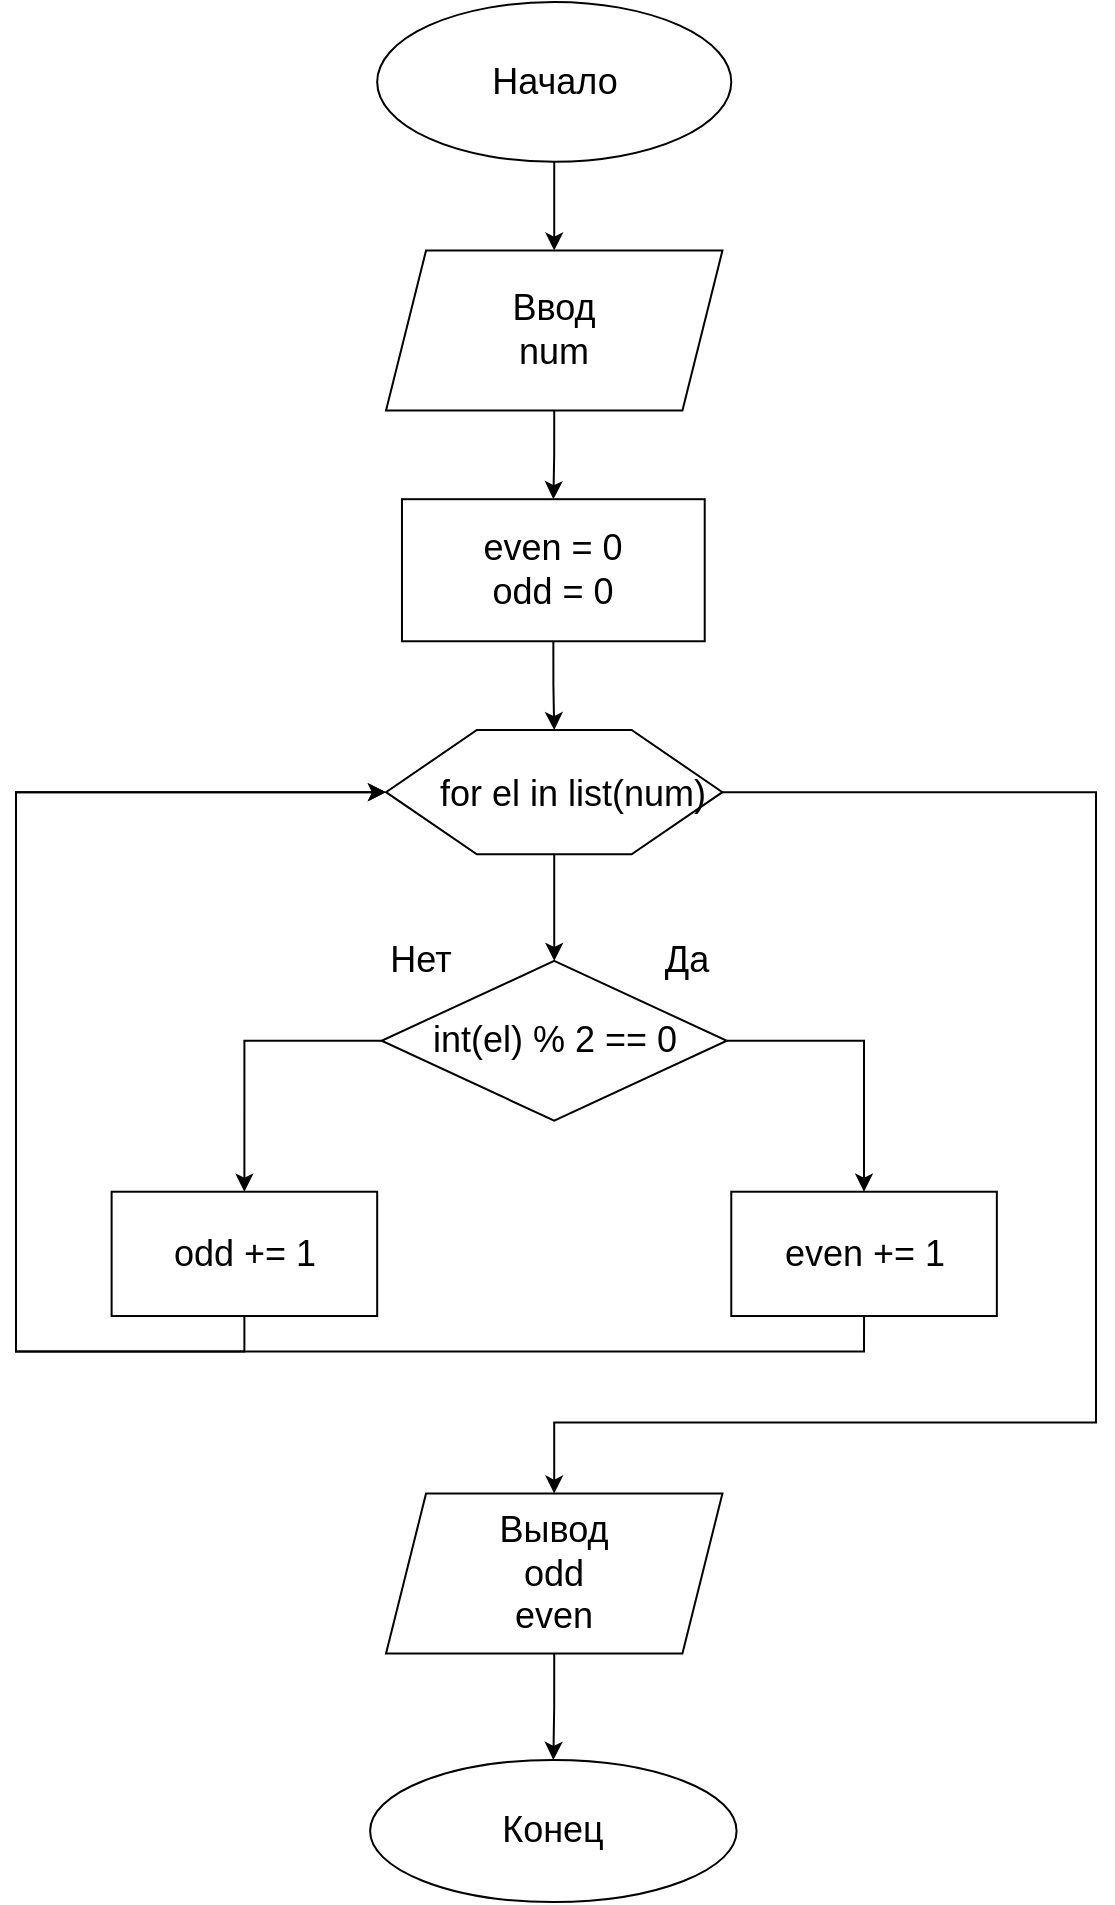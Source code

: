 <mxfile version="17.1.2" type="device" pages="4"><diagram id="AChB61dV_aTv-Uozdjk4" name="task_1"><mxGraphModel dx="2556" dy="1150" grid="1" gridSize="10" guides="1" tooltips="1" connect="1" arrows="1" fold="1" page="1" pageScale="1" pageWidth="827" pageHeight="1169" math="0" shadow="0"><root><mxCell id="0"/><mxCell id="1" parent="0"/><mxCell id="TNtfGhq_w6x1o24wSh0L-23" value="" style="group" vertex="1" connectable="0" parent="1"><mxGeometry x="144" y="110" width="540" height="950" as="geometry"/></mxCell><mxCell id="rOyZtIAmrh1_vjXZN1bF-1" value="&lt;font style=&quot;font-size: 18px&quot;&gt;Начало&lt;/font&gt;" style="ellipse;whiteSpace=wrap;html=1;" parent="TNtfGhq_w6x1o24wSh0L-23" vertex="1"><mxGeometry x="180.59" width="177.049" height="79.907" as="geometry"/></mxCell><mxCell id="rOyZtIAmrh1_vjXZN1bF-2" value="Ввод&lt;br&gt;num" style="shape=parallelogram;perimeter=parallelogramPerimeter;whiteSpace=wrap;html=1;fixedSize=1;fontSize=18;" parent="TNtfGhq_w6x1o24wSh0L-23" vertex="1"><mxGeometry x="185.016" y="124.299" width="168.197" height="79.907" as="geometry"/></mxCell><mxCell id="rOyZtIAmrh1_vjXZN1bF-3" style="edgeStyle=orthogonalEdgeStyle;rounded=0;orthogonalLoop=1;jettySize=auto;html=1;exitX=0.5;exitY=1;exitDx=0;exitDy=0;entryX=0.5;entryY=0;entryDx=0;entryDy=0;" parent="TNtfGhq_w6x1o24wSh0L-23" source="rOyZtIAmrh1_vjXZN1bF-1" target="rOyZtIAmrh1_vjXZN1bF-2" edge="1"><mxGeometry relative="1" as="geometry"/></mxCell><mxCell id="rOyZtIAmrh1_vjXZN1bF-5" value="even = 0&lt;br&gt;odd = 0" style="rounded=0;whiteSpace=wrap;html=1;fontSize=18;" parent="TNtfGhq_w6x1o24wSh0L-23" vertex="1"><mxGeometry x="192.984" y="248.598" width="151.377" height="71.028" as="geometry"/></mxCell><mxCell id="rOyZtIAmrh1_vjXZN1bF-6" style="edgeStyle=orthogonalEdgeStyle;rounded=0;orthogonalLoop=1;jettySize=auto;html=1;exitX=0.5;exitY=1;exitDx=0;exitDy=0;" parent="TNtfGhq_w6x1o24wSh0L-23" source="rOyZtIAmrh1_vjXZN1bF-2" target="rOyZtIAmrh1_vjXZN1bF-5" edge="1"><mxGeometry relative="1" as="geometry"/></mxCell><mxCell id="rOyZtIAmrh1_vjXZN1bF-16" value="" style="group" parent="TNtfGhq_w6x1o24wSh0L-23" vertex="1" connectable="0"><mxGeometry x="185.016" y="364.019" width="168.197" height="62.15" as="geometry"/></mxCell><mxCell id="rOyZtIAmrh1_vjXZN1bF-14" value="" style="verticalLabelPosition=bottom;verticalAlign=top;html=1;shape=hexagon;perimeter=hexagonPerimeter2;arcSize=6;size=0.27;" parent="rOyZtIAmrh1_vjXZN1bF-16" vertex="1"><mxGeometry width="168.197" height="62.15" as="geometry"/></mxCell><mxCell id="rOyZtIAmrh1_vjXZN1bF-15" value="&lt;font style=&quot;font-size: 18px&quot;&gt;for el in list(num)&lt;/font&gt;" style="text;html=1;align=center;verticalAlign=middle;resizable=0;points=[];autosize=1;strokeColor=none;fillColor=none;" parent="rOyZtIAmrh1_vjXZN1bF-16" vertex="1"><mxGeometry x="17.705" y="22.196" width="150" height="20" as="geometry"/></mxCell><mxCell id="TNtfGhq_w6x1o24wSh0L-4" style="edgeStyle=orthogonalEdgeStyle;rounded=0;orthogonalLoop=1;jettySize=auto;html=1;exitX=0.5;exitY=1;exitDx=0;exitDy=0;" edge="1" parent="TNtfGhq_w6x1o24wSh0L-23" source="rOyZtIAmrh1_vjXZN1bF-5" target="rOyZtIAmrh1_vjXZN1bF-14"><mxGeometry relative="1" as="geometry"/></mxCell><mxCell id="TNtfGhq_w6x1o24wSh0L-5" value="" style="group" vertex="1" connectable="0" parent="TNtfGhq_w6x1o24wSh0L-23"><mxGeometry x="176.164" y="461.682" width="185.902" height="97.664" as="geometry"/></mxCell><mxCell id="TNtfGhq_w6x1o24wSh0L-6" value="int(el) % 2 == 0" style="rhombus;whiteSpace=wrap;html=1;fontSize=18;" vertex="1" parent="TNtfGhq_w6x1o24wSh0L-5"><mxGeometry x="6.639" y="17.757" width="172.623" height="79.907" as="geometry"/></mxCell><mxCell id="TNtfGhq_w6x1o24wSh0L-7" value="Нет&lt;span style=&quot;color: rgba(0 , 0 , 0 , 0) ; font-family: monospace ; font-size: 0px&quot;&gt;%3CmxGraphModel%3E%3Croot%3E%3CmxCell%20id%3D%220%22%2F%3E%3CmxCell%20id%3D%221%22%20parent%3D%220%22%2F%3E%3CmxCell%20id%3D%222%22%20value%3D%22%D0%92%D1%8B%D0%B2%D0%BE%D0%B4%26lt%3Bbr%26gt%3Bc%22%20style%3D%22shape%3Dparallelogram%3Bperimeter%3DparallelogramPerimeter%3BwhiteSpace%3Dwrap%3Bhtml%3D1%3BfixedSize%3D1%3BfontSize%3D18%3B%22%20vertex%3D%221%22%20parent%3D%221%22%3E%3CmxGeometry%20x%3D%2260%22%20y%3D%22680%22%20width%3D%22170%22%20height%3D%2270%22%20as%3D%22geometry%22%2F%3E%3C%2FmxCell%3E%3C%2Froot%3E%3C%2FmxGraphModel%3E&lt;/span&gt;" style="text;html=1;strokeColor=none;fillColor=none;align=center;verticalAlign=middle;whiteSpace=wrap;rounded=0;fontSize=18;" vertex="1" parent="TNtfGhq_w6x1o24wSh0L-5"><mxGeometry y="4.439" width="53.115" height="26.636" as="geometry"/></mxCell><mxCell id="TNtfGhq_w6x1o24wSh0L-8" value="Да" style="text;html=1;strokeColor=none;fillColor=none;align=center;verticalAlign=middle;whiteSpace=wrap;rounded=0;fontSize=18;" vertex="1" parent="TNtfGhq_w6x1o24wSh0L-5"><mxGeometry x="132.787" width="53.115" height="35.514" as="geometry"/></mxCell><mxCell id="TNtfGhq_w6x1o24wSh0L-9" style="edgeStyle=orthogonalEdgeStyle;rounded=0;orthogonalLoop=1;jettySize=auto;html=1;exitX=0.5;exitY=1;exitDx=0;exitDy=0;entryX=0.5;entryY=0;entryDx=0;entryDy=0;" edge="1" parent="TNtfGhq_w6x1o24wSh0L-23" source="rOyZtIAmrh1_vjXZN1bF-14" target="TNtfGhq_w6x1o24wSh0L-6"><mxGeometry relative="1" as="geometry"/></mxCell><mxCell id="TNtfGhq_w6x1o24wSh0L-14" style="edgeStyle=orthogonalEdgeStyle;rounded=0;orthogonalLoop=1;jettySize=auto;html=1;exitX=0.5;exitY=1;exitDx=0;exitDy=0;entryX=0;entryY=0.5;entryDx=0;entryDy=0;" edge="1" parent="TNtfGhq_w6x1o24wSh0L-23" source="TNtfGhq_w6x1o24wSh0L-10" target="rOyZtIAmrh1_vjXZN1bF-14"><mxGeometry relative="1" as="geometry"><Array as="points"><mxPoint x="114.197" y="674.766"/><mxPoint y="674.766"/><mxPoint y="395.093"/></Array></mxGeometry></mxCell><mxCell id="TNtfGhq_w6x1o24wSh0L-10" value="odd += 1" style="rounded=0;whiteSpace=wrap;html=1;fontSize=18;" vertex="1" parent="TNtfGhq_w6x1o24wSh0L-23"><mxGeometry x="47.803" y="594.86" width="132.787" height="62.15" as="geometry"/></mxCell><mxCell id="TNtfGhq_w6x1o24wSh0L-15" style="edgeStyle=orthogonalEdgeStyle;rounded=0;orthogonalLoop=1;jettySize=auto;html=1;exitX=0.5;exitY=1;exitDx=0;exitDy=0;entryX=0;entryY=0.5;entryDx=0;entryDy=0;" edge="1" parent="TNtfGhq_w6x1o24wSh0L-23" source="TNtfGhq_w6x1o24wSh0L-11" target="rOyZtIAmrh1_vjXZN1bF-14"><mxGeometry relative="1" as="geometry"><Array as="points"><mxPoint x="424.033" y="674.766"/><mxPoint y="674.766"/><mxPoint y="395.093"/></Array></mxGeometry></mxCell><mxCell id="TNtfGhq_w6x1o24wSh0L-11" value="even += 1" style="rounded=0;whiteSpace=wrap;html=1;fontSize=18;" vertex="1" parent="TNtfGhq_w6x1o24wSh0L-23"><mxGeometry x="357.639" y="594.86" width="132.787" height="62.15" as="geometry"/></mxCell><mxCell id="TNtfGhq_w6x1o24wSh0L-12" style="edgeStyle=orthogonalEdgeStyle;rounded=0;orthogonalLoop=1;jettySize=auto;html=1;exitX=0;exitY=0.5;exitDx=0;exitDy=0;entryX=0.5;entryY=0;entryDx=0;entryDy=0;" edge="1" parent="TNtfGhq_w6x1o24wSh0L-23" source="TNtfGhq_w6x1o24wSh0L-6" target="TNtfGhq_w6x1o24wSh0L-10"><mxGeometry relative="1" as="geometry"/></mxCell><mxCell id="TNtfGhq_w6x1o24wSh0L-13" style="edgeStyle=orthogonalEdgeStyle;rounded=0;orthogonalLoop=1;jettySize=auto;html=1;exitX=1;exitY=0.5;exitDx=0;exitDy=0;" edge="1" parent="TNtfGhq_w6x1o24wSh0L-23" source="TNtfGhq_w6x1o24wSh0L-6" target="TNtfGhq_w6x1o24wSh0L-11"><mxGeometry relative="1" as="geometry"/></mxCell><mxCell id="TNtfGhq_w6x1o24wSh0L-17" value="Вывод&lt;br&gt;odd&lt;br&gt;even" style="shape=parallelogram;perimeter=parallelogramPerimeter;whiteSpace=wrap;html=1;fixedSize=1;fontSize=18;" vertex="1" parent="TNtfGhq_w6x1o24wSh0L-23"><mxGeometry x="185.016" y="745.794" width="168.197" height="79.907" as="geometry"/></mxCell><mxCell id="TNtfGhq_w6x1o24wSh0L-19" value="&lt;font style=&quot;font-size: 18px&quot;&gt;Конец&lt;/font&gt;" style="ellipse;whiteSpace=wrap;html=1;" vertex="1" parent="TNtfGhq_w6x1o24wSh0L-23"><mxGeometry x="177.049" y="878.972" width="183.246" height="71.028" as="geometry"/></mxCell><mxCell id="TNtfGhq_w6x1o24wSh0L-20" style="edgeStyle=orthogonalEdgeStyle;rounded=0;orthogonalLoop=1;jettySize=auto;html=1;exitX=0.5;exitY=1;exitDx=0;exitDy=0;entryX=0.5;entryY=0;entryDx=0;entryDy=0;" edge="1" parent="TNtfGhq_w6x1o24wSh0L-23" source="TNtfGhq_w6x1o24wSh0L-17" target="TNtfGhq_w6x1o24wSh0L-19"><mxGeometry relative="1" as="geometry"/></mxCell><mxCell id="TNtfGhq_w6x1o24wSh0L-21" style="edgeStyle=orthogonalEdgeStyle;rounded=0;orthogonalLoop=1;jettySize=auto;html=1;exitX=1;exitY=0.5;exitDx=0;exitDy=0;entryX=0.5;entryY=0;entryDx=0;entryDy=0;" edge="1" parent="TNtfGhq_w6x1o24wSh0L-23" source="rOyZtIAmrh1_vjXZN1bF-14" target="TNtfGhq_w6x1o24wSh0L-17"><mxGeometry relative="1" as="geometry"><Array as="points"><mxPoint x="540" y="395.093"/><mxPoint x="540" y="710.28"/><mxPoint x="269.115" y="710.28"/></Array></mxGeometry></mxCell></root></mxGraphModel></diagram><diagram id="6u9fSCCicVTjGv1c0orG" name="task_2"><mxGraphModel dx="2556" dy="1150" grid="1" gridSize="10" guides="1" tooltips="1" connect="1" arrows="1" fold="1" page="1" pageScale="1" pageWidth="827" pageHeight="1169" math="0" shadow="0"><root><mxCell id="iqdluov1Ofh0C7A2DJ1r-0"/><mxCell id="iqdluov1Ofh0C7A2DJ1r-1" parent="iqdluov1Ofh0C7A2DJ1r-0"/><mxCell id="xOtOqbkAYkVxFPzdSw4Q-11" value="" style="group" vertex="1" connectable="0" parent="iqdluov1Ofh0C7A2DJ1r-1"><mxGeometry x="214" y="230" width="400" height="710" as="geometry"/></mxCell><mxCell id="xOtOqbkAYkVxFPzdSw4Q-0" value="&lt;font style=&quot;font-size: 18px&quot;&gt;Начало&lt;/font&gt;" style="ellipse;whiteSpace=wrap;html=1;" vertex="1" parent="xOtOqbkAYkVxFPzdSw4Q-11"><mxGeometry x="90.256" width="216.41" height="84.891" as="geometry"/></mxCell><mxCell id="xOtOqbkAYkVxFPzdSw4Q-1" value="Ввод&lt;br&gt;num" style="shape=parallelogram;perimeter=parallelogramPerimeter;whiteSpace=wrap;html=1;fixedSize=1;fontSize=18;" vertex="1" parent="xOtOqbkAYkVxFPzdSw4Q-11"><mxGeometry x="101.538" y="123.478" width="194.872" height="69.457" as="geometry"/></mxCell><mxCell id="xOtOqbkAYkVxFPzdSw4Q-6" style="edgeStyle=orthogonalEdgeStyle;rounded=0;orthogonalLoop=1;jettySize=auto;html=1;exitX=0.5;exitY=1;exitDx=0;exitDy=0;" edge="1" parent="xOtOqbkAYkVxFPzdSw4Q-11" source="xOtOqbkAYkVxFPzdSw4Q-0" target="xOtOqbkAYkVxFPzdSw4Q-1"><mxGeometry relative="1" as="geometry"/></mxCell><mxCell id="xOtOqbkAYkVxFPzdSw4Q-2" value="count = len(num)&lt;br&gt;new_num = []&lt;br&gt;a = -1" style="rounded=0;whiteSpace=wrap;html=1;fontSize=18;" vertex="1" parent="xOtOqbkAYkVxFPzdSw4Q-11"><mxGeometry x="96.41" y="231.522" width="205.128" height="77.174" as="geometry"/></mxCell><mxCell id="xOtOqbkAYkVxFPzdSw4Q-5" style="edgeStyle=orthogonalEdgeStyle;rounded=0;orthogonalLoop=1;jettySize=auto;html=1;exitX=0.5;exitY=1;exitDx=0;exitDy=0;entryX=0.5;entryY=0;entryDx=0;entryDy=0;" edge="1" parent="xOtOqbkAYkVxFPzdSw4Q-11" source="xOtOqbkAYkVxFPzdSw4Q-1" target="xOtOqbkAYkVxFPzdSw4Q-2"><mxGeometry relative="1" as="geometry"/></mxCell><mxCell id="7VafWEc1Dt3UO0B7AQ8d-0" style="edgeStyle=orthogonalEdgeStyle;rounded=0;orthogonalLoop=1;jettySize=auto;html=1;exitX=0.5;exitY=1;exitDx=0;exitDy=0;fontSize=18;" edge="1" parent="xOtOqbkAYkVxFPzdSw4Q-11" source="xOtOqbkAYkVxFPzdSw4Q-3" target="xOtOqbkAYkVxFPzdSw4Q-7"><mxGeometry relative="1" as="geometry"/></mxCell><mxCell id="xOtOqbkAYkVxFPzdSw4Q-3" value="&lt;font size=&quot;3&quot;&gt;while abs(a) &amp;lt;= len(num)&lt;/font&gt;" style="rhombus;whiteSpace=wrap;html=1;" vertex="1" parent="xOtOqbkAYkVxFPzdSw4Q-11"><mxGeometry x="63.21" y="347.283" width="271.538" height="92.609" as="geometry"/></mxCell><mxCell id="xOtOqbkAYkVxFPzdSw4Q-4" style="edgeStyle=orthogonalEdgeStyle;rounded=0;orthogonalLoop=1;jettySize=auto;html=1;exitX=0.5;exitY=1;exitDx=0;exitDy=0;" edge="1" parent="xOtOqbkAYkVxFPzdSw4Q-11" source="xOtOqbkAYkVxFPzdSw4Q-2" target="xOtOqbkAYkVxFPzdSw4Q-3"><mxGeometry relative="1" as="geometry"/></mxCell><mxCell id="xOtOqbkAYkVxFPzdSw4Q-8" style="edgeStyle=orthogonalEdgeStyle;rounded=0;orthogonalLoop=1;jettySize=auto;html=1;exitX=0;exitY=0.5;exitDx=0;exitDy=0;entryX=0;entryY=0.5;entryDx=0;entryDy=0;fontSize=18;" edge="1" parent="xOtOqbkAYkVxFPzdSw4Q-11" source="xOtOqbkAYkVxFPzdSw4Q-7" target="xOtOqbkAYkVxFPzdSw4Q-3"><mxGeometry relative="1" as="geometry"><Array as="points"><mxPoint y="517.065"/><mxPoint y="393.587"/></Array></mxGeometry></mxCell><mxCell id="xOtOqbkAYkVxFPzdSw4Q-7" value="new_num.append(num[a])&lt;br&gt;a -= 1" style="rounded=0;whiteSpace=wrap;html=1;fontSize=18;" vertex="1" parent="xOtOqbkAYkVxFPzdSw4Q-11"><mxGeometry x="83.077" y="478.478" width="231.795" height="77.174" as="geometry"/></mxCell><mxCell id="xOtOqbkAYkVxFPzdSw4Q-9" value="Вывод&lt;br&gt;''.join(new_num)" style="shape=parallelogram;perimeter=parallelogramPerimeter;whiteSpace=wrap;html=1;fixedSize=1;fontSize=18;" vertex="1" parent="xOtOqbkAYkVxFPzdSw4Q-11"><mxGeometry x="101.538" y="640.543" width="194.872" height="69.457" as="geometry"/></mxCell><mxCell id="xOtOqbkAYkVxFPzdSw4Q-10" style="edgeStyle=orthogonalEdgeStyle;rounded=0;orthogonalLoop=1;jettySize=auto;html=1;exitX=1;exitY=0.5;exitDx=0;exitDy=0;fontSize=18;" edge="1" parent="xOtOqbkAYkVxFPzdSw4Q-11" source="xOtOqbkAYkVxFPzdSw4Q-3" target="xOtOqbkAYkVxFPzdSw4Q-9"><mxGeometry relative="1" as="geometry"><Array as="points"><mxPoint x="400" y="393.587"/><mxPoint x="400" y="586.522"/><mxPoint x="198.974" y="586.522"/></Array></mxGeometry></mxCell></root></mxGraphModel></diagram><diagram id="wIqwPZn19e3DxyqeXsO_" name="task_3"><mxGraphModel dx="2556" dy="1150" grid="1" gridSize="10" guides="1" tooltips="1" connect="1" arrows="1" fold="1" page="1" pageScale="1" pageWidth="827" pageHeight="1169" math="0" shadow="0"><root><mxCell id="S6gFAy8ztYzZXBUVw-9r-0"/><mxCell id="S6gFAy8ztYzZXBUVw-9r-1" parent="S6gFAy8ztYzZXBUVw-9r-0"/><mxCell id="5fqiyAfKb2Km4SkSB_No-50" value="" style="group" vertex="1" connectable="0" parent="S6gFAy8ztYzZXBUVw-9r-1"><mxGeometry x="149" y="80" width="530" height="1010" as="geometry"/></mxCell><mxCell id="5fqiyAfKb2Km4SkSB_No-38" value="" style="group" vertex="1" connectable="0" parent="5fqiyAfKb2Km4SkSB_No-50"><mxGeometry x="48.508" width="480" height="792.328" as="geometry"/></mxCell><mxCell id="5fqiyAfKb2Km4SkSB_No-0" value="&lt;font style=&quot;font-size: 18px&quot;&gt;Начало&lt;/font&gt;" style="ellipse;whiteSpace=wrap;html=1;fontSize=18;" vertex="1" parent="5fqiyAfKb2Km4SkSB_No-38"><mxGeometry x="169.418" width="140.833" height="51.355" as="geometry"/></mxCell><mxCell id="5fqiyAfKb2Km4SkSB_No-2" value="&lt;font style=&quot;font-size: 14px&quot;&gt;num = randint(0, 100)&lt;br&gt;count = 10&lt;/font&gt;" style="rounded=0;whiteSpace=wrap;html=1;fontSize=18;" vertex="1" parent="5fqiyAfKb2Km4SkSB_No-38"><mxGeometry x="170.115" y="73.364" width="139.438" height="73.364" as="geometry"/></mxCell><mxCell id="5fqiyAfKb2Km4SkSB_No-3" style="edgeStyle=orthogonalEdgeStyle;rounded=0;orthogonalLoop=1;jettySize=auto;html=1;exitX=0.5;exitY=1;exitDx=0;exitDy=0;fontSize=18;" edge="1" parent="5fqiyAfKb2Km4SkSB_No-38" source="5fqiyAfKb2Km4SkSB_No-0" target="5fqiyAfKb2Km4SkSB_No-2"><mxGeometry relative="1" as="geometry"/></mxCell><mxCell id="5fqiyAfKb2Km4SkSB_No-4" value="&lt;font style=&quot;font-size: 14px&quot;&gt;while count != 0&lt;/font&gt;" style="rhombus;whiteSpace=wrap;html=1;fontSize=18;" vertex="1" parent="5fqiyAfKb2Km4SkSB_No-38"><mxGeometry x="172.206" y="168.736" width="135.255" height="73.364" as="geometry"/></mxCell><mxCell id="5fqiyAfKb2Km4SkSB_No-16" style="edgeStyle=orthogonalEdgeStyle;rounded=0;orthogonalLoop=1;jettySize=auto;html=1;exitX=0.5;exitY=1;exitDx=0;exitDy=0;fontSize=18;" edge="1" parent="5fqiyAfKb2Km4SkSB_No-38" source="5fqiyAfKb2Km4SkSB_No-2" target="5fqiyAfKb2Km4SkSB_No-4"><mxGeometry relative="1" as="geometry"/></mxCell><mxCell id="5fqiyAfKb2Km4SkSB_No-5" value="&lt;font style=&quot;font-size: 14px&quot;&gt;Ввод&lt;br&gt;guess&lt;/font&gt;" style="shape=parallelogram;perimeter=parallelogramPerimeter;whiteSpace=wrap;html=1;fixedSize=1;fontSize=18;" vertex="1" parent="5fqiyAfKb2Km4SkSB_No-38"><mxGeometry x="173.601" y="271.446" width="132.466" height="66.027" as="geometry"/></mxCell><mxCell id="5fqiyAfKb2Km4SkSB_No-17" style="edgeStyle=orthogonalEdgeStyle;rounded=0;orthogonalLoop=1;jettySize=auto;html=1;exitX=0.5;exitY=1;exitDx=0;exitDy=0;entryX=0.5;entryY=0;entryDx=0;entryDy=0;fontSize=18;" edge="1" parent="5fqiyAfKb2Km4SkSB_No-38" source="5fqiyAfKb2Km4SkSB_No-4" target="5fqiyAfKb2Km4SkSB_No-5"><mxGeometry relative="1" as="geometry"/></mxCell><mxCell id="5fqiyAfKb2Km4SkSB_No-6" value="" style="group;fontSize=18;" vertex="1" connectable="0" parent="5fqiyAfKb2Km4SkSB_No-38"><mxGeometry x="306.067" y="322.8" width="146.41" height="73.364" as="geometry"/></mxCell><mxCell id="5fqiyAfKb2Km4SkSB_No-7" value="&lt;font style=&quot;font-size: 14px&quot;&gt;guess &amp;gt; num&lt;/font&gt;" style="rhombus;whiteSpace=wrap;html=1;fontSize=18;" vertex="1" parent="5fqiyAfKb2Km4SkSB_No-6"><mxGeometry x="10.458" y="14.673" width="125.495" height="58.691" as="geometry"/></mxCell><mxCell id="5fqiyAfKb2Km4SkSB_No-8" value="Нет&lt;span style=&quot;color: rgba(0 , 0 , 0 , 0) ; font-family: monospace ; font-size: 0px&quot;&gt;%3CmxGraphModel%3E%3Croot%3E%3CmxCell%20id%3D%220%22%2F%3E%3CmxCell%20id%3D%221%22%20parent%3D%220%22%2F%3E%3CmxCell%20id%3D%222%22%20value%3D%22%D0%92%D1%8B%D0%B2%D0%BE%D0%B4%26lt%3Bbr%26gt%3Bc%22%20style%3D%22shape%3Dparallelogram%3Bperimeter%3DparallelogramPerimeter%3BwhiteSpace%3Dwrap%3Bhtml%3D1%3BfixedSize%3D1%3BfontSize%3D18%3B%22%20vertex%3D%221%22%20parent%3D%221%22%3E%3CmxGeometry%20x%3D%2260%22%20y%3D%22680%22%20width%3D%22170%22%20height%3D%2270%22%20as%3D%22geometry%22%2F%3E%3C%2FmxCell%3E%3C%2Froot%3E%3C%2FmxGraphModel%3E&lt;/span&gt;" style="text;html=1;strokeColor=none;fillColor=none;align=center;verticalAlign=middle;whiteSpace=wrap;rounded=0;fontSize=18;" vertex="1" parent="5fqiyAfKb2Km4SkSB_No-6"><mxGeometry y="3.668" width="41.832" height="22.009" as="geometry"/></mxCell><mxCell id="5fqiyAfKb2Km4SkSB_No-9" value="Да" style="text;html=1;strokeColor=none;fillColor=none;align=center;verticalAlign=middle;whiteSpace=wrap;rounded=0;fontSize=18;" vertex="1" parent="5fqiyAfKb2Km4SkSB_No-6"><mxGeometry x="104.579" width="41.832" height="29.345" as="geometry"/></mxCell><mxCell id="5fqiyAfKb2Km4SkSB_No-18" style="edgeStyle=orthogonalEdgeStyle;rounded=0;orthogonalLoop=1;jettySize=auto;html=1;exitX=1;exitY=0.5;exitDx=0;exitDy=0;fontSize=18;entryX=0.5;entryY=0;entryDx=0;entryDy=0;" edge="1" parent="5fqiyAfKb2Km4SkSB_No-38" source="5fqiyAfKb2Km4SkSB_No-5" target="5fqiyAfKb2Km4SkSB_No-7"><mxGeometry relative="1" as="geometry"><mxPoint x="341.624" y="366.818" as="targetPoint"/><Array as="points"><mxPoint x="379.085" y="304.741"/></Array></mxGeometry></mxCell><mxCell id="5fqiyAfKb2Km4SkSB_No-10" value="" style="group;fontSize=18;" vertex="1" connectable="0" parent="5fqiyAfKb2Km4SkSB_No-38"><mxGeometry x="139.438" y="403.5" width="146.41" height="73.364" as="geometry"/></mxCell><mxCell id="5fqiyAfKb2Km4SkSB_No-11" value="&lt;font style=&quot;font-size: 14px&quot;&gt;guess &amp;lt; num&lt;/font&gt;" style="rhombus;whiteSpace=wrap;html=1;fontSize=18;" vertex="1" parent="5fqiyAfKb2Km4SkSB_No-10"><mxGeometry x="10.458" y="14.673" width="125.495" height="58.691" as="geometry"/></mxCell><mxCell id="5fqiyAfKb2Km4SkSB_No-12" value="Нет&lt;span style=&quot;color: rgba(0 , 0 , 0 , 0) ; font-family: monospace ; font-size: 0px&quot;&gt;%3CmxGraphModel%3E%3Croot%3E%3CmxCell%20id%3D%220%22%2F%3E%3CmxCell%20id%3D%221%22%20parent%3D%220%22%2F%3E%3CmxCell%20id%3D%222%22%20value%3D%22%D0%92%D1%8B%D0%B2%D0%BE%D0%B4%26lt%3Bbr%26gt%3Bc%22%20style%3D%22shape%3Dparallelogram%3Bperimeter%3DparallelogramPerimeter%3BwhiteSpace%3Dwrap%3Bhtml%3D1%3BfixedSize%3D1%3BfontSize%3D18%3B%22%20vertex%3D%221%22%20parent%3D%221%22%3E%3CmxGeometry%20x%3D%2260%22%20y%3D%22680%22%20width%3D%22170%22%20height%3D%2270%22%20as%3D%22geometry%22%2F%3E%3C%2FmxCell%3E%3C%2Froot%3E%3C%2FmxGraphModel%3E&lt;/span&gt;" style="text;html=1;strokeColor=none;fillColor=none;align=center;verticalAlign=middle;whiteSpace=wrap;rounded=0;fontSize=18;" vertex="1" parent="5fqiyAfKb2Km4SkSB_No-10"><mxGeometry y="3.668" width="41.832" height="22.009" as="geometry"/></mxCell><mxCell id="5fqiyAfKb2Km4SkSB_No-13" value="Да" style="text;html=1;strokeColor=none;fillColor=none;align=center;verticalAlign=middle;whiteSpace=wrap;rounded=0;fontSize=18;" vertex="1" parent="5fqiyAfKb2Km4SkSB_No-10"><mxGeometry x="104.579" width="41.832" height="29.345" as="geometry"/></mxCell><mxCell id="5fqiyAfKb2Km4SkSB_No-27" style="edgeStyle=orthogonalEdgeStyle;rounded=0;orthogonalLoop=1;jettySize=auto;html=1;exitX=0.5;exitY=1;exitDx=0;exitDy=0;entryX=1;entryY=0.5;entryDx=0;entryDy=0;fontSize=18;" edge="1" parent="5fqiyAfKb2Km4SkSB_No-38" source="5fqiyAfKb2Km4SkSB_No-14" target="5fqiyAfKb2Km4SkSB_No-4"><mxGeometry relative="1" as="geometry"><Array as="points"><mxPoint x="379" y="499"/><mxPoint x="370" y="499"/><mxPoint x="370" y="646"/><mxPoint x="512" y="646"/><mxPoint x="512" y="205"/></Array></mxGeometry></mxCell><mxCell id="5fqiyAfKb2Km4SkSB_No-14" value="&lt;font style=&quot;font-size: 14px&quot;&gt;Вывод&lt;br&gt;'Ваше число больше загаданного'&lt;/font&gt;" style="shape=parallelogram;perimeter=parallelogramPerimeter;whiteSpace=wrap;html=1;fixedSize=1;fontSize=18;" vertex="1" parent="5fqiyAfKb2Km4SkSB_No-38"><mxGeometry x="322.49" y="462.19" width="173.93" height="66.03" as="geometry"/></mxCell><mxCell id="5fqiyAfKb2Km4SkSB_No-26" style="edgeStyle=orthogonalEdgeStyle;rounded=0;orthogonalLoop=1;jettySize=auto;html=1;exitX=0.5;exitY=1;exitDx=0;exitDy=0;entryX=1;entryY=0.5;entryDx=0;entryDy=0;fontSize=18;" edge="1" parent="5fqiyAfKb2Km4SkSB_No-38" source="5fqiyAfKb2Km4SkSB_No-15" target="5fqiyAfKb2Km4SkSB_No-4"><mxGeometry relative="1" as="geometry"><Array as="points"><mxPoint x="213" y="602"/><mxPoint x="213" y="550"/><mxPoint x="209" y="550"/><mxPoint x="209" y="646"/><mxPoint x="512" y="646"/><mxPoint x="512" y="205"/></Array></mxGeometry></mxCell><mxCell id="5fqiyAfKb2Km4SkSB_No-15" value="&lt;font style=&quot;font-size: 14px&quot;&gt;Вывод&lt;br&gt;'Ваше число меньше загаданного'&lt;/font&gt;" style="shape=parallelogram;perimeter=parallelogramPerimeter;whiteSpace=wrap;html=1;fixedSize=1;fontSize=18;" vertex="1" parent="5fqiyAfKb2Km4SkSB_No-38"><mxGeometry x="139.44" y="535.55" width="160.56" height="66.03" as="geometry"/></mxCell><mxCell id="5fqiyAfKb2Km4SkSB_No-20" style="edgeStyle=orthogonalEdgeStyle;rounded=0;orthogonalLoop=1;jettySize=auto;html=1;exitX=1;exitY=0.5;exitDx=0;exitDy=0;entryX=0.5;entryY=0;entryDx=0;entryDy=0;fontSize=18;" edge="1" parent="5fqiyAfKb2Km4SkSB_No-38" source="5fqiyAfKb2Km4SkSB_No-7" target="5fqiyAfKb2Km4SkSB_No-14"><mxGeometry relative="1" as="geometry"><Array as="points"><mxPoint x="446" y="367"/><mxPoint x="446" y="429"/><mxPoint x="409" y="429"/></Array></mxGeometry></mxCell><mxCell id="5fqiyAfKb2Km4SkSB_No-22" style="edgeStyle=orthogonalEdgeStyle;rounded=0;orthogonalLoop=1;jettySize=auto;html=1;exitX=0;exitY=0.5;exitDx=0;exitDy=0;entryX=0.5;entryY=0;entryDx=0;entryDy=0;fontSize=18;" edge="1" parent="5fqiyAfKb2Km4SkSB_No-38" source="5fqiyAfKb2Km4SkSB_No-7" target="5fqiyAfKb2Km4SkSB_No-11"><mxGeometry relative="1" as="geometry"/></mxCell><mxCell id="5fqiyAfKb2Km4SkSB_No-23" style="edgeStyle=orthogonalEdgeStyle;rounded=0;orthogonalLoop=1;jettySize=auto;html=1;exitX=1;exitY=0.5;exitDx=0;exitDy=0;fontSize=18;" edge="1" parent="5fqiyAfKb2Km4SkSB_No-38" source="5fqiyAfKb2Km4SkSB_No-11" target="5fqiyAfKb2Km4SkSB_No-15"><mxGeometry relative="1" as="geometry"/></mxCell><mxCell id="5fqiyAfKb2Km4SkSB_No-39" style="edgeStyle=orthogonalEdgeStyle;rounded=0;orthogonalLoop=1;jettySize=auto;html=1;exitX=0.5;exitY=1;exitDx=0;exitDy=0;entryX=0.5;entryY=0;entryDx=0;entryDy=0;fontSize=14;" edge="1" parent="5fqiyAfKb2Km4SkSB_No-38" source="5fqiyAfKb2Km4SkSB_No-24" target="5fqiyAfKb2Km4SkSB_No-29"><mxGeometry relative="1" as="geometry"><Array as="points"><mxPoint x="91" y="697"/><mxPoint x="235" y="697"/></Array></mxGeometry></mxCell><mxCell id="5fqiyAfKb2Km4SkSB_No-24" value="break" style="rounded=0;whiteSpace=wrap;html=1;fontSize=18;" vertex="1" parent="5fqiyAfKb2Km4SkSB_No-38"><mxGeometry x="41.832" y="630.928" width="97.607" height="36.682" as="geometry"/></mxCell><mxCell id="5fqiyAfKb2Km4SkSB_No-25" style="edgeStyle=orthogonalEdgeStyle;rounded=0;orthogonalLoop=1;jettySize=auto;html=1;exitX=0;exitY=0.5;exitDx=0;exitDy=0;fontSize=18;" edge="1" parent="5fqiyAfKb2Km4SkSB_No-38" source="5fqiyAfKb2Km4SkSB_No-11" target="5fqiyAfKb2Km4SkSB_No-24"><mxGeometry relative="1" as="geometry"/></mxCell><mxCell id="5fqiyAfKb2Km4SkSB_No-28" value="" style="group;fontSize=18;" vertex="1" connectable="0" parent="5fqiyAfKb2Km4SkSB_No-38"><mxGeometry x="149.896" y="718.964" width="160" height="73.364" as="geometry"/></mxCell><mxCell id="5fqiyAfKb2Km4SkSB_No-29" value="&lt;font style=&quot;font-size: 14px&quot;&gt;guess == num&lt;/font&gt;" style="rhombus;whiteSpace=wrap;html=1;fontSize=18;" vertex="1" parent="5fqiyAfKb2Km4SkSB_No-28"><mxGeometry x="10.46" y="14.67" width="149.54" height="58.69" as="geometry"/></mxCell><mxCell id="5fqiyAfKb2Km4SkSB_No-30" value="Нет&lt;span style=&quot;color: rgba(0 , 0 , 0 , 0) ; font-family: monospace ; font-size: 0px&quot;&gt;%3CmxGraphModel%3E%3Croot%3E%3CmxCell%20id%3D%220%22%2F%3E%3CmxCell%20id%3D%221%22%20parent%3D%220%22%2F%3E%3CmxCell%20id%3D%222%22%20value%3D%22%D0%92%D1%8B%D0%B2%D0%BE%D0%B4%26lt%3Bbr%26gt%3Bc%22%20style%3D%22shape%3Dparallelogram%3Bperimeter%3DparallelogramPerimeter%3BwhiteSpace%3Dwrap%3Bhtml%3D1%3BfixedSize%3D1%3BfontSize%3D18%3B%22%20vertex%3D%221%22%20parent%3D%221%22%3E%3CmxGeometry%20x%3D%2260%22%20y%3D%22680%22%20width%3D%22170%22%20height%3D%2270%22%20as%3D%22geometry%22%2F%3E%3C%2FmxCell%3E%3C%2Froot%3E%3C%2FmxGraphModel%3E&lt;/span&gt;" style="text;html=1;strokeColor=none;fillColor=none;align=center;verticalAlign=middle;whiteSpace=wrap;rounded=0;fontSize=18;" vertex="1" parent="5fqiyAfKb2Km4SkSB_No-28"><mxGeometry y="3.668" width="41.832" height="22.009" as="geometry"/></mxCell><mxCell id="5fqiyAfKb2Km4SkSB_No-36" style="edgeStyle=orthogonalEdgeStyle;rounded=0;orthogonalLoop=1;jettySize=auto;html=1;exitX=0;exitY=0.5;exitDx=0;exitDy=0;fontSize=18;" edge="1" parent="5fqiyAfKb2Km4SkSB_No-38" source="5fqiyAfKb2Km4SkSB_No-4" target="5fqiyAfKb2Km4SkSB_No-29"><mxGeometry relative="1" as="geometry"><Array as="points"><mxPoint y="205"/><mxPoint y="697"/><mxPoint x="235" y="697"/></Array></mxGeometry></mxCell><mxCell id="5fqiyAfKb2Km4SkSB_No-31" value="Да" style="text;html=1;strokeColor=none;fillColor=none;align=center;verticalAlign=middle;whiteSpace=wrap;rounded=0;fontSize=18;" vertex="1" parent="5fqiyAfKb2Km4SkSB_No-38"><mxGeometry x="272.495" y="718.964" width="41.832" height="29.345" as="geometry"/></mxCell><mxCell id="5fqiyAfKb2Km4SkSB_No-41" value="&lt;font style=&quot;font-size: 14px&quot;&gt;Вывод&lt;br&gt;'Поздравляем!&lt;br&gt;Вы угадали'&lt;/font&gt;" style="shape=parallelogram;perimeter=parallelogramPerimeter;whiteSpace=wrap;html=1;fixedSize=1;fontSize=18;" vertex="1" parent="5fqiyAfKb2Km4SkSB_No-50"><mxGeometry x="359.322" y="801.034" width="170.678" height="78.362" as="geometry"/></mxCell><mxCell id="5fqiyAfKb2Km4SkSB_No-42" value="&lt;font style=&quot;font-size: 14px&quot;&gt;Вывод&lt;br&gt;f'Увы! Вы не угадали.&lt;br&gt;Загаданное число - {num}'&lt;/font&gt;" style="shape=parallelogram;perimeter=parallelogramPerimeter;whiteSpace=wrap;html=1;fixedSize=1;fontSize=18;" vertex="1" parent="5fqiyAfKb2Km4SkSB_No-50"><mxGeometry x="-11.14" y="801.03" width="220" height="78.36" as="geometry"/></mxCell><mxCell id="5fqiyAfKb2Km4SkSB_No-43" style="edgeStyle=orthogonalEdgeStyle;rounded=0;orthogonalLoop=1;jettySize=auto;html=1;exitX=0;exitY=0.5;exitDx=0;exitDy=0;entryX=0.5;entryY=0;entryDx=0;entryDy=0;fontSize=14;" edge="1" parent="5fqiyAfKb2Km4SkSB_No-50" source="5fqiyAfKb2Km4SkSB_No-29" target="5fqiyAfKb2Km4SkSB_No-42"><mxGeometry relative="1" as="geometry"/></mxCell><mxCell id="5fqiyAfKb2Km4SkSB_No-44" style="edgeStyle=orthogonalEdgeStyle;rounded=0;orthogonalLoop=1;jettySize=auto;html=1;exitX=1;exitY=0.5;exitDx=0;exitDy=0;entryX=0.5;entryY=0;entryDx=0;entryDy=0;fontSize=14;" edge="1" parent="5fqiyAfKb2Km4SkSB_No-50" source="5fqiyAfKb2Km4SkSB_No-29" target="5fqiyAfKb2Km4SkSB_No-41"><mxGeometry relative="1" as="geometry"/></mxCell><mxCell id="5fqiyAfKb2Km4SkSB_No-46" value="&lt;font style=&quot;font-size: 18px&quot;&gt;Конец&lt;/font&gt;" style="ellipse;whiteSpace=wrap;html=1;fontSize=18;" vertex="1" parent="5fqiyAfKb2Km4SkSB_No-50"><mxGeometry x="192.237" y="949.052" width="179.661" height="60.948" as="geometry"/></mxCell><mxCell id="5fqiyAfKb2Km4SkSB_No-49" style="edgeStyle=orthogonalEdgeStyle;rounded=0;orthogonalLoop=1;jettySize=auto;html=1;exitX=0.5;exitY=1;exitDx=0;exitDy=0;entryX=0.5;entryY=0;entryDx=0;entryDy=0;fontSize=14;" edge="1" parent="5fqiyAfKb2Km4SkSB_No-50" source="5fqiyAfKb2Km4SkSB_No-41" target="5fqiyAfKb2Km4SkSB_No-46"><mxGeometry relative="1" as="geometry"/></mxCell><mxCell id="5fqiyAfKb2Km4SkSB_No-47" style="edgeStyle=orthogonalEdgeStyle;rounded=0;orthogonalLoop=1;jettySize=auto;html=1;exitX=0.5;exitY=1;exitDx=0;exitDy=0;entryX=0.5;entryY=0;entryDx=0;entryDy=0;fontSize=14;" edge="1" parent="5fqiyAfKb2Km4SkSB_No-50" source="5fqiyAfKb2Km4SkSB_No-42" target="5fqiyAfKb2Km4SkSB_No-46"><mxGeometry relative="1" as="geometry"/></mxCell></root></mxGraphModel></diagram><diagram id="_KWeJ2il9Ua9o0ckWeES" name="task_4"><mxGraphModel dx="2130" dy="958" grid="1" gridSize="10" guides="1" tooltips="1" connect="1" arrows="1" fold="1" page="1" pageScale="1" pageWidth="827" pageHeight="1169" math="0" shadow="0"><root><mxCell id="NH9SKjSzKSdGyoHQivHR-0"/><mxCell id="NH9SKjSzKSdGyoHQivHR-1" parent="NH9SKjSzKSdGyoHQivHR-0"/><mxCell id="JvWgCnLjyhhcdxoc0mns-24" value="" style="group" vertex="1" connectable="0" parent="NH9SKjSzKSdGyoHQivHR-1"><mxGeometry x="138" y="59" width="551" height="800" as="geometry"/></mxCell><mxCell id="JvWgCnLjyhhcdxoc0mns-0" value="&lt;font style=&quot;font-size: 18px&quot;&gt;Начало&lt;/font&gt;" style="ellipse;whiteSpace=wrap;html=1;fontSize=18;" vertex="1" parent="JvWgCnLjyhhcdxoc0mns-24"><mxGeometry x="195.211" width="151.131" height="52.83" as="geometry"/></mxCell><mxCell id="JvWgCnLjyhhcdxoc0mns-1" value="Ввод&lt;br&gt;num" style="shape=parallelogram;perimeter=parallelogramPerimeter;whiteSpace=wrap;html=1;fixedSize=1;fontSize=18;" vertex="1" parent="JvWgCnLjyhhcdxoc0mns-24"><mxGeometry x="195.999" y="98.113" width="149.557" height="67.925" as="geometry"/></mxCell><mxCell id="JvWgCnLjyhhcdxoc0mns-3" style="edgeStyle=orthogonalEdgeStyle;rounded=0;orthogonalLoop=1;jettySize=auto;html=1;exitX=0.5;exitY=1;exitDx=0;exitDy=0;fontSize=14;" edge="1" parent="JvWgCnLjyhhcdxoc0mns-24" source="JvWgCnLjyhhcdxoc0mns-0" target="JvWgCnLjyhhcdxoc0mns-1"><mxGeometry relative="1" as="geometry"/></mxCell><mxCell id="JvWgCnLjyhhcdxoc0mns-2" value="num = num.split(' ')" style="rounded=0;whiteSpace=wrap;html=1;fontSize=18;" vertex="1" parent="JvWgCnLjyhhcdxoc0mns-24"><mxGeometry x="192.063" y="211.321" width="157.429" height="75.472" as="geometry"/></mxCell><mxCell id="JvWgCnLjyhhcdxoc0mns-4" style="edgeStyle=orthogonalEdgeStyle;rounded=0;orthogonalLoop=1;jettySize=auto;html=1;exitX=0.5;exitY=1;exitDx=0;exitDy=0;fontSize=14;" edge="1" parent="JvWgCnLjyhhcdxoc0mns-24" source="JvWgCnLjyhhcdxoc0mns-1" target="JvWgCnLjyhhcdxoc0mns-2"><mxGeometry relative="1" as="geometry"/></mxCell><mxCell id="JvWgCnLjyhhcdxoc0mns-6" value="&lt;font size=&quot;3&quot;&gt;while len(num) != 1&lt;/font&gt;" style="rhombus;whiteSpace=wrap;html=1;fontSize=18;" vertex="1" parent="JvWgCnLjyhhcdxoc0mns-24"><mxGeometry x="182.617" y="316.981" width="175.533" height="90.566" as="geometry"/></mxCell><mxCell id="JvWgCnLjyhhcdxoc0mns-7" style="edgeStyle=orthogonalEdgeStyle;rounded=0;orthogonalLoop=1;jettySize=auto;html=1;exitX=0.5;exitY=1;exitDx=0;exitDy=0;entryX=0.5;entryY=0;entryDx=0;entryDy=0;fontSize=18;" edge="1" parent="JvWgCnLjyhhcdxoc0mns-24" source="JvWgCnLjyhhcdxoc0mns-2" target="JvWgCnLjyhhcdxoc0mns-6"><mxGeometry relative="1" as="geometry"/></mxCell><mxCell id="JvWgCnLjyhhcdxoc0mns-8" value="" style="group;fontSize=18;" vertex="1" connectable="0" parent="JvWgCnLjyhhcdxoc0mns-24"><mxGeometry x="130" y="430.19" width="280" height="113.21" as="geometry"/></mxCell><mxCell id="JvWgCnLjyhhcdxoc0mns-9" value="int(num[0]) &amp;gt; int(num[1])" style="rhombus;whiteSpace=wrap;html=1;fontSize=18;" vertex="1" parent="JvWgCnLjyhhcdxoc0mns-8"><mxGeometry x="9.617" y="18.114" width="260.766" height="95.096" as="geometry"/></mxCell><mxCell id="JvWgCnLjyhhcdxoc0mns-10" value="Нет&lt;span style=&quot;color: rgba(0 , 0 , 0 , 0) ; font-family: monospace ; font-size: 0px&quot;&gt;%3CmxGraphModel%3E%3Croot%3E%3CmxCell%20id%3D%220%22%2F%3E%3CmxCell%20id%3D%221%22%20parent%3D%220%22%2F%3E%3CmxCell%20id%3D%222%22%20value%3D%22%D0%92%D1%8B%D0%B2%D0%BE%D0%B4%26lt%3Bbr%26gt%3Bc%22%20style%3D%22shape%3Dparallelogram%3Bperimeter%3DparallelogramPerimeter%3BwhiteSpace%3Dwrap%3Bhtml%3D1%3BfixedSize%3D1%3BfontSize%3D18%3B%22%20vertex%3D%221%22%20parent%3D%221%22%3E%3CmxGeometry%20x%3D%2260%22%20y%3D%22680%22%20width%3D%22170%22%20height%3D%2270%22%20as%3D%22geometry%22%2F%3E%3C%2FmxCell%3E%3C%2Froot%3E%3C%2FmxGraphModel%3E&lt;/span&gt;" style="text;html=1;strokeColor=none;fillColor=none;align=center;verticalAlign=middle;whiteSpace=wrap;rounded=0;fontSize=18;" vertex="1" parent="JvWgCnLjyhhcdxoc0mns-8"><mxGeometry y="4.528" width="76.923" height="27.17" as="geometry"/></mxCell><mxCell id="JvWgCnLjyhhcdxoc0mns-11" value="Да" style="text;html=1;strokeColor=none;fillColor=none;align=center;verticalAlign=middle;whiteSpace=wrap;rounded=0;fontSize=18;" vertex="1" parent="JvWgCnLjyhhcdxoc0mns-8"><mxGeometry x="192.308" width="76.923" height="36.227" as="geometry"/></mxCell><mxCell id="JvWgCnLjyhhcdxoc0mns-12" style="edgeStyle=orthogonalEdgeStyle;rounded=0;orthogonalLoop=1;jettySize=auto;html=1;exitX=0.5;exitY=1;exitDx=0;exitDy=0;entryX=0.5;entryY=0;entryDx=0;entryDy=0;fontSize=18;" edge="1" parent="JvWgCnLjyhhcdxoc0mns-24" source="JvWgCnLjyhhcdxoc0mns-6" target="JvWgCnLjyhhcdxoc0mns-9"><mxGeometry relative="1" as="geometry"/></mxCell><mxCell id="JvWgCnLjyhhcdxoc0mns-20" style="edgeStyle=orthogonalEdgeStyle;rounded=0;orthogonalLoop=1;jettySize=auto;html=1;exitX=0.5;exitY=1;exitDx=0;exitDy=0;entryX=0;entryY=0.5;entryDx=0;entryDy=0;fontSize=18;" edge="1" parent="JvWgCnLjyhhcdxoc0mns-24" source="JvWgCnLjyhhcdxoc0mns-13" target="JvWgCnLjyhhcdxoc0mns-6"><mxGeometry relative="1" as="geometry"><Array as="points"><mxPoint x="422" y="619"/><mxPoint x="422" y="687"/><mxPoint y="687"/><mxPoint y="362"/></Array></mxGeometry></mxCell><mxCell id="JvWgCnLjyhhcdxoc0mns-13" value="num.remove(num[1])" style="rounded=0;whiteSpace=wrap;html=1;fontSize=18;" vertex="1" parent="JvWgCnLjyhhcdxoc0mns-24"><mxGeometry x="322" y="580" width="193.01" height="58.87" as="geometry"/></mxCell><mxCell id="JvWgCnLjyhhcdxoc0mns-18" style="edgeStyle=orthogonalEdgeStyle;rounded=0;orthogonalLoop=1;jettySize=auto;html=1;exitX=0.5;exitY=1;exitDx=0;exitDy=0;entryX=0;entryY=0.5;entryDx=0;entryDy=0;fontSize=18;" edge="1" parent="JvWgCnLjyhhcdxoc0mns-24" source="JvWgCnLjyhhcdxoc0mns-14" target="JvWgCnLjyhhcdxoc0mns-6"><mxGeometry relative="1" as="geometry"><Array as="points"><mxPoint x="137.75" y="686.792"/><mxPoint y="686.792"/><mxPoint y="362.264"/></Array></mxGeometry></mxCell><mxCell id="JvWgCnLjyhhcdxoc0mns-14" value="num.remove(num[0])" style="rounded=0;whiteSpace=wrap;html=1;fontSize=18;" vertex="1" parent="JvWgCnLjyhhcdxoc0mns-24"><mxGeometry x="22" y="570" width="180" height="60" as="geometry"/></mxCell><mxCell id="JvWgCnLjyhhcdxoc0mns-15" style="edgeStyle=orthogonalEdgeStyle;rounded=0;orthogonalLoop=1;jettySize=auto;html=1;exitX=0;exitY=0.5;exitDx=0;exitDy=0;fontSize=18;" edge="1" parent="JvWgCnLjyhhcdxoc0mns-24" source="JvWgCnLjyhhcdxoc0mns-9" target="JvWgCnLjyhhcdxoc0mns-14"><mxGeometry relative="1" as="geometry"/></mxCell><mxCell id="JvWgCnLjyhhcdxoc0mns-22" value="num_sum = sum(map(int, num[0]))" style="rounded=0;whiteSpace=wrap;html=1;fontSize=18;" vertex="1" parent="JvWgCnLjyhhcdxoc0mns-24"><mxGeometry x="142.003" y="747.17" width="267.629" height="52.83" as="geometry"/></mxCell><mxCell id="JvWgCnLjyhhcdxoc0mns-23" style="edgeStyle=orthogonalEdgeStyle;rounded=0;orthogonalLoop=1;jettySize=auto;html=1;exitX=1;exitY=0.5;exitDx=0;exitDy=0;fontSize=18;" edge="1" parent="JvWgCnLjyhhcdxoc0mns-24" source="JvWgCnLjyhhcdxoc0mns-6" target="JvWgCnLjyhhcdxoc0mns-22"><mxGeometry relative="1" as="geometry"><Array as="points"><mxPoint x="551" y="362.264"/><mxPoint x="551" y="709.434"/><mxPoint x="270.777" y="709.434"/></Array></mxGeometry></mxCell><mxCell id="JvWgCnLjyhhcdxoc0mns-33" style="edgeStyle=orthogonalEdgeStyle;rounded=0;orthogonalLoop=1;jettySize=auto;html=1;exitX=1;exitY=0.5;exitDx=0;exitDy=0;entryX=0.5;entryY=0;entryDx=0;entryDy=0;fontSize=18;" edge="1" parent="JvWgCnLjyhhcdxoc0mns-24" source="JvWgCnLjyhhcdxoc0mns-9" target="JvWgCnLjyhhcdxoc0mns-13"><mxGeometry relative="1" as="geometry"><Array as="points"><mxPoint x="419" y="496"/></Array></mxGeometry></mxCell><mxCell id="JvWgCnLjyhhcdxoc0mns-26" value="&lt;font style=&quot;font-size: 18px&quot;&gt;Конец&lt;/font&gt;" style="ellipse;whiteSpace=wrap;html=1;fontSize=18;" vertex="1" parent="NH9SKjSzKSdGyoHQivHR-1"><mxGeometry x="314" y="1039" width="200" height="70" as="geometry"/></mxCell><mxCell id="JvWgCnLjyhhcdxoc0mns-29" style="edgeStyle=orthogonalEdgeStyle;rounded=0;orthogonalLoop=1;jettySize=auto;html=1;exitX=0.5;exitY=1;exitDx=0;exitDy=0;fontSize=18;" edge="1" parent="NH9SKjSzKSdGyoHQivHR-1" source="JvWgCnLjyhhcdxoc0mns-27" target="JvWgCnLjyhhcdxoc0mns-26"><mxGeometry relative="1" as="geometry"/></mxCell><mxCell id="JvWgCnLjyhhcdxoc0mns-27" value="Вывод&lt;br&gt;num[0]&lt;br&gt;num_sum" style="shape=parallelogram;perimeter=parallelogramPerimeter;whiteSpace=wrap;html=1;fixedSize=1;fontSize=18;" vertex="1" parent="NH9SKjSzKSdGyoHQivHR-1"><mxGeometry x="319" y="899" width="190" height="90" as="geometry"/></mxCell><mxCell id="JvWgCnLjyhhcdxoc0mns-28" style="edgeStyle=orthogonalEdgeStyle;rounded=0;orthogonalLoop=1;jettySize=auto;html=1;exitX=0.5;exitY=1;exitDx=0;exitDy=0;fontSize=18;" edge="1" parent="NH9SKjSzKSdGyoHQivHR-1" source="JvWgCnLjyhhcdxoc0mns-22" target="JvWgCnLjyhhcdxoc0mns-27"><mxGeometry relative="1" as="geometry"/></mxCell></root></mxGraphModel></diagram></mxfile>